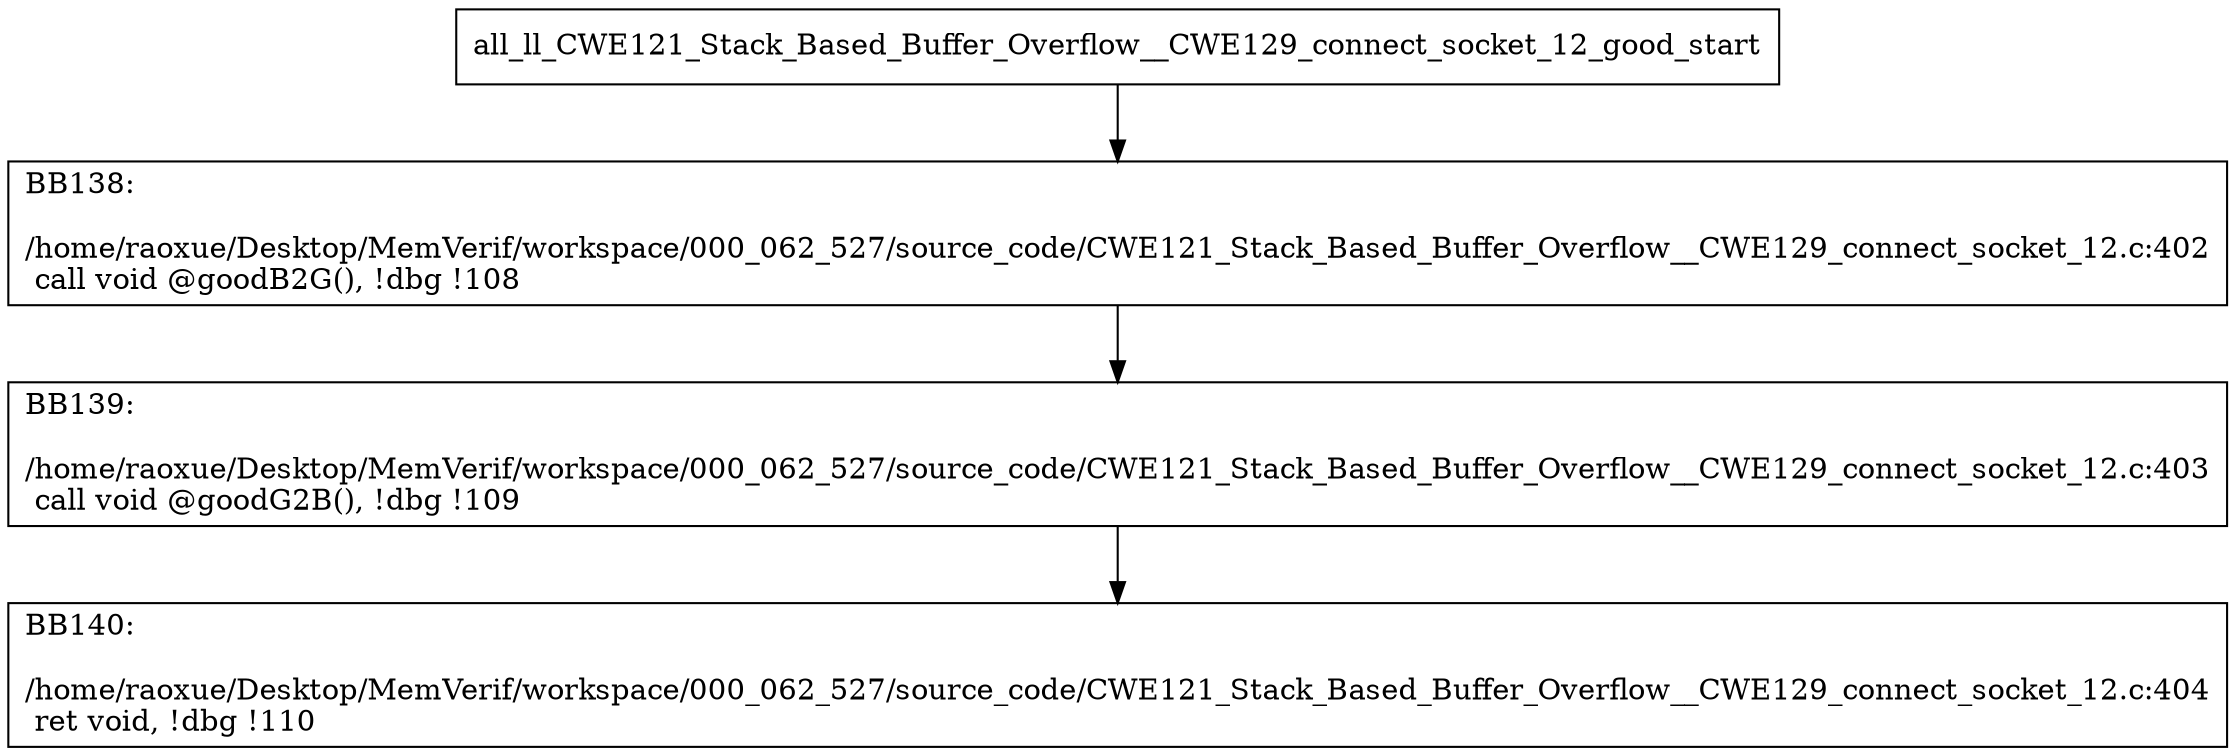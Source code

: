 digraph "CFG for'all_ll_CWE121_Stack_Based_Buffer_Overflow__CWE129_connect_socket_12_good' function" {
	BBall_ll_CWE121_Stack_Based_Buffer_Overflow__CWE129_connect_socket_12_good_start[shape=record,label="{all_ll_CWE121_Stack_Based_Buffer_Overflow__CWE129_connect_socket_12_good_start}"];
	BBall_ll_CWE121_Stack_Based_Buffer_Overflow__CWE129_connect_socket_12_good_start-> all_ll_CWE121_Stack_Based_Buffer_Overflow__CWE129_connect_socket_12_goodBB138;
	all_ll_CWE121_Stack_Based_Buffer_Overflow__CWE129_connect_socket_12_goodBB138 [shape=record, label="{BB138:\l\l/home/raoxue/Desktop/MemVerif/workspace/000_062_527/source_code/CWE121_Stack_Based_Buffer_Overflow__CWE129_connect_socket_12.c:402\l
  call void @goodB2G(), !dbg !108\l
}"];
	all_ll_CWE121_Stack_Based_Buffer_Overflow__CWE129_connect_socket_12_goodBB138-> all_ll_CWE121_Stack_Based_Buffer_Overflow__CWE129_connect_socket_12_goodBB139;
	all_ll_CWE121_Stack_Based_Buffer_Overflow__CWE129_connect_socket_12_goodBB139 [shape=record, label="{BB139:\l\l/home/raoxue/Desktop/MemVerif/workspace/000_062_527/source_code/CWE121_Stack_Based_Buffer_Overflow__CWE129_connect_socket_12.c:403\l
  call void @goodG2B(), !dbg !109\l
}"];
	all_ll_CWE121_Stack_Based_Buffer_Overflow__CWE129_connect_socket_12_goodBB139-> all_ll_CWE121_Stack_Based_Buffer_Overflow__CWE129_connect_socket_12_goodBB140;
	all_ll_CWE121_Stack_Based_Buffer_Overflow__CWE129_connect_socket_12_goodBB140 [shape=record, label="{BB140:\l\l/home/raoxue/Desktop/MemVerif/workspace/000_062_527/source_code/CWE121_Stack_Based_Buffer_Overflow__CWE129_connect_socket_12.c:404\l
  ret void, !dbg !110\l
}"];
}
